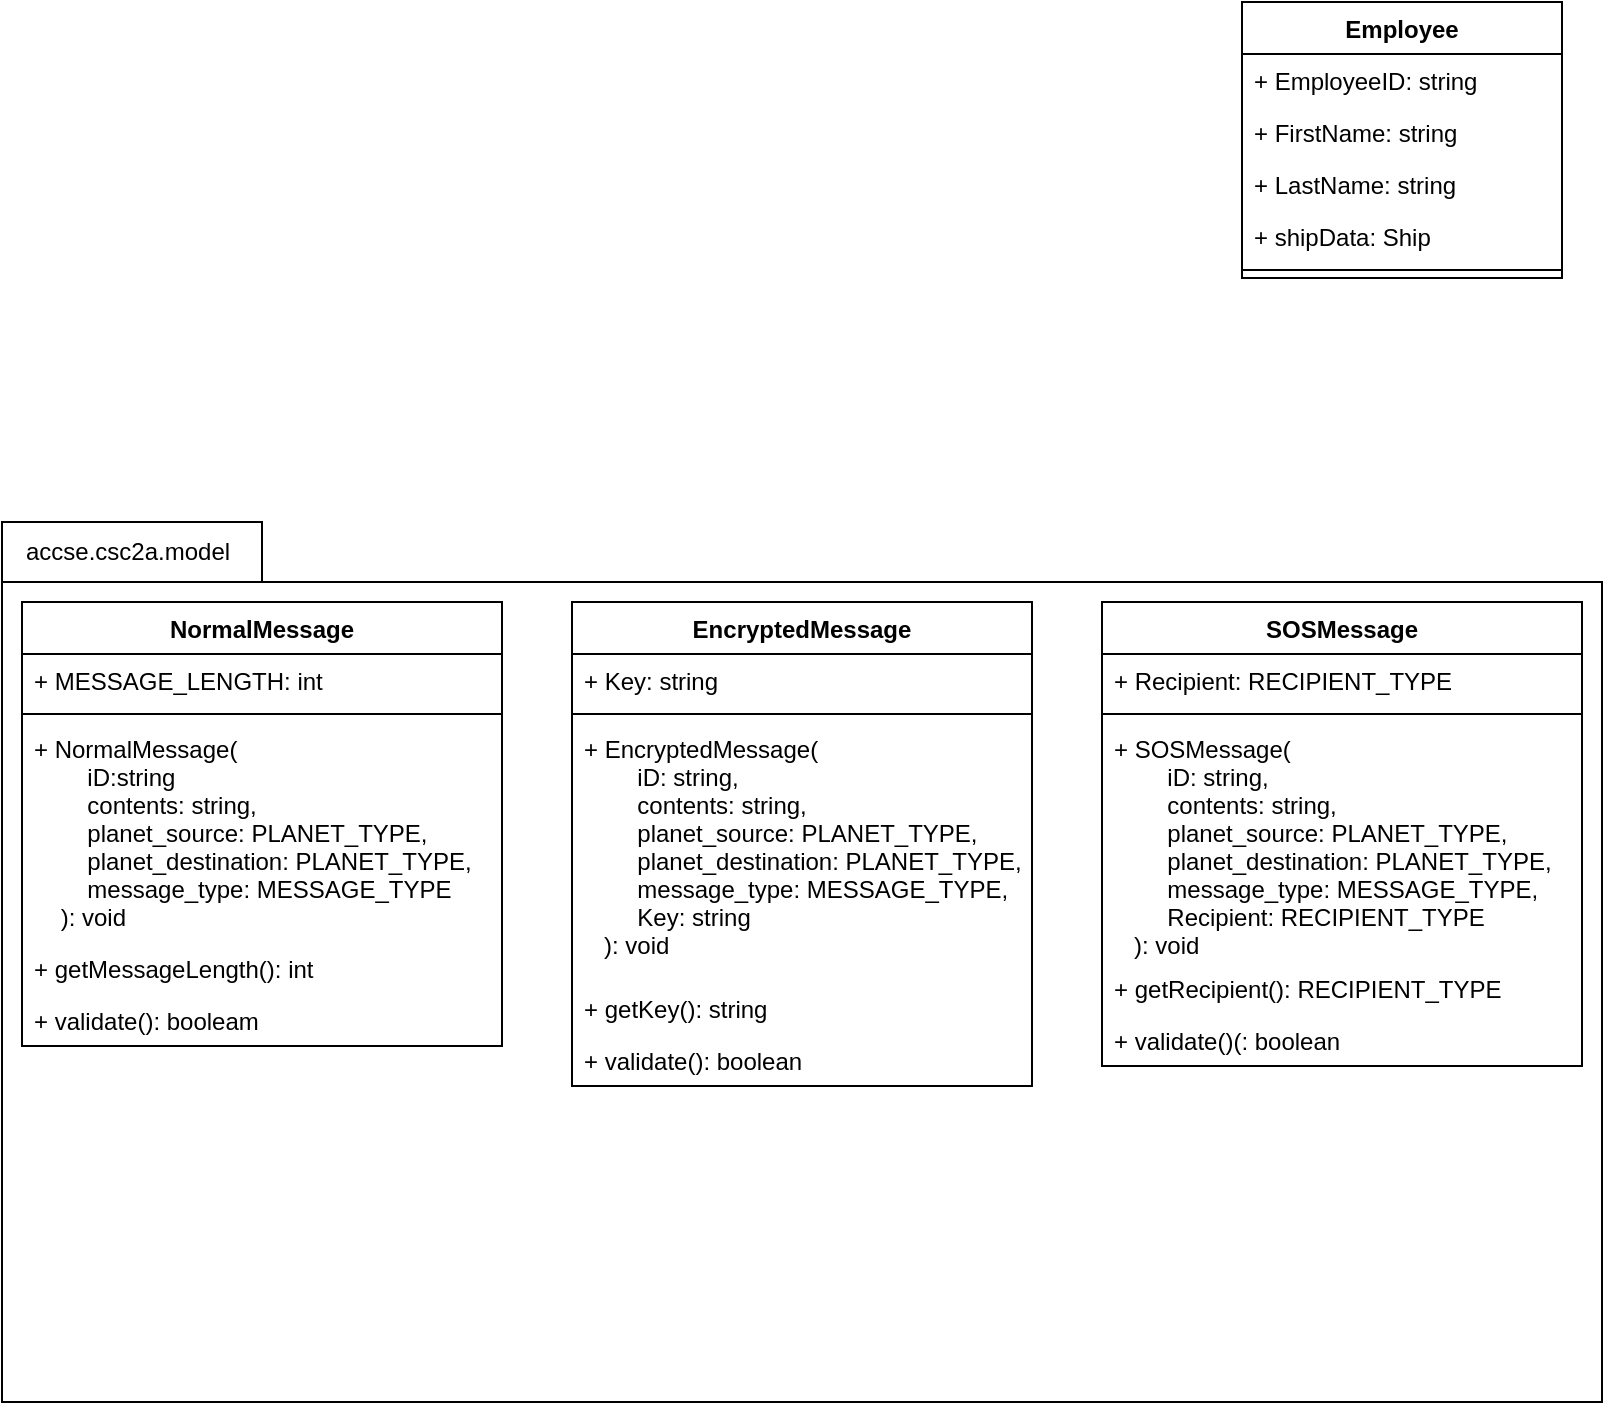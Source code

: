 <mxfile version="20.5.3" type="embed"><diagram id="TbBO6vk4nTLV004NzveU" name="Page-1"><mxGraphModel dx="669" dy="639" grid="1" gridSize="10" guides="1" tooltips="1" connect="1" arrows="1" fold="1" page="1" pageScale="1" pageWidth="850" pageHeight="1100" math="0" shadow="0"><root><mxCell id="0"/><mxCell id="1" parent="0"/><mxCell id="w3hjDTiOp9T9BmGMhdes-1" value="" style="shape=folder;fontStyle=1;spacingTop=10;tabWidth=130;tabHeight=30;tabPosition=left;html=1;" parent="1" vertex="1"><mxGeometry x="40" y="360" width="800" height="440" as="geometry"/></mxCell><mxCell id="w3hjDTiOp9T9BmGMhdes-2" value="SOSMessage" style="swimlane;fontStyle=1;align=center;verticalAlign=top;childLayout=stackLayout;horizontal=1;startSize=26;horizontalStack=0;resizeParent=1;resizeParentMax=0;resizeLast=0;collapsible=1;marginBottom=0;" parent="1" vertex="1"><mxGeometry x="590" y="400" width="240" height="232" as="geometry"/></mxCell><mxCell id="w3hjDTiOp9T9BmGMhdes-3" value="+ Recipient: RECIPIENT_TYPE" style="text;strokeColor=none;fillColor=none;align=left;verticalAlign=top;spacingLeft=4;spacingRight=4;overflow=hidden;rotatable=0;points=[[0,0.5],[1,0.5]];portConstraint=eastwest;" parent="w3hjDTiOp9T9BmGMhdes-2" vertex="1"><mxGeometry y="26" width="240" height="26" as="geometry"/></mxCell><mxCell id="w3hjDTiOp9T9BmGMhdes-4" value="" style="line;strokeWidth=1;fillColor=none;align=left;verticalAlign=middle;spacingTop=-1;spacingLeft=3;spacingRight=3;rotatable=0;labelPosition=right;points=[];portConstraint=eastwest;" parent="w3hjDTiOp9T9BmGMhdes-2" vertex="1"><mxGeometry y="52" width="240" height="8" as="geometry"/></mxCell><mxCell id="24" value="+ SOSMessage(&#10;        iD: string,&#10;        contents: string,&#10;        planet_source: PLANET_TYPE,&#10;        planet_destination: PLANET_TYPE,&#10;        message_type: MESSAGE_TYPE,&#10;        Recipient: RECIPIENT_TYPE&#10;   ): void" style="text;strokeColor=none;fillColor=none;align=left;verticalAlign=top;spacingLeft=4;spacingRight=4;overflow=hidden;rotatable=0;points=[[0,0.5],[1,0.5]];portConstraint=eastwest;" parent="w3hjDTiOp9T9BmGMhdes-2" vertex="1"><mxGeometry y="60" width="240" height="120" as="geometry"/></mxCell><mxCell id="25" value="+ getRecipient(): RECIPIENT_TYPE" style="text;strokeColor=none;fillColor=none;align=left;verticalAlign=top;spacingLeft=4;spacingRight=4;overflow=hidden;rotatable=0;points=[[0,0.5],[1,0.5]];portConstraint=eastwest;" vertex="1" parent="w3hjDTiOp9T9BmGMhdes-2"><mxGeometry y="180" width="240" height="26" as="geometry"/></mxCell><mxCell id="26" value="+ validate()(: boolean" style="text;strokeColor=none;fillColor=none;align=left;verticalAlign=top;spacingLeft=4;spacingRight=4;overflow=hidden;rotatable=0;points=[[0,0.5],[1,0.5]];portConstraint=eastwest;" vertex="1" parent="w3hjDTiOp9T9BmGMhdes-2"><mxGeometry y="206" width="240" height="26" as="geometry"/></mxCell><mxCell id="w3hjDTiOp9T9BmGMhdes-6" value="EncryptedMessage" style="swimlane;fontStyle=1;align=center;verticalAlign=top;childLayout=stackLayout;horizontal=1;startSize=26;horizontalStack=0;resizeParent=1;resizeParentMax=0;resizeLast=0;collapsible=1;marginBottom=0;" parent="1" vertex="1"><mxGeometry x="325" y="400" width="230" height="242" as="geometry"/></mxCell><mxCell id="w3hjDTiOp9T9BmGMhdes-7" value="+ Key: string" style="text;strokeColor=none;fillColor=none;align=left;verticalAlign=top;spacingLeft=4;spacingRight=4;overflow=hidden;rotatable=0;points=[[0,0.5],[1,0.5]];portConstraint=eastwest;" parent="w3hjDTiOp9T9BmGMhdes-6" vertex="1"><mxGeometry y="26" width="230" height="26" as="geometry"/></mxCell><mxCell id="w3hjDTiOp9T9BmGMhdes-8" value="" style="line;strokeWidth=1;fillColor=none;align=left;verticalAlign=middle;spacingTop=-1;spacingLeft=3;spacingRight=3;rotatable=0;labelPosition=right;points=[];portConstraint=eastwest;" parent="w3hjDTiOp9T9BmGMhdes-6" vertex="1"><mxGeometry y="52" width="230" height="8" as="geometry"/></mxCell><mxCell id="w3hjDTiOp9T9BmGMhdes-9" value="+ EncryptedMessage(&#10;        iD: string,&#10;        contents: string,&#10;        planet_source: PLANET_TYPE,&#10;        planet_destination: PLANET_TYPE,&#10;        message_type: MESSAGE_TYPE,&#10;        Key: string&#10;   ): void" style="text;strokeColor=none;fillColor=none;align=left;verticalAlign=top;spacingLeft=4;spacingRight=4;overflow=hidden;rotatable=0;points=[[0,0.5],[1,0.5]];portConstraint=eastwest;" parent="w3hjDTiOp9T9BmGMhdes-6" vertex="1"><mxGeometry y="60" width="230" height="130" as="geometry"/></mxCell><mxCell id="22" value="+ getKey(): string" style="text;strokeColor=none;fillColor=none;align=left;verticalAlign=top;spacingLeft=4;spacingRight=4;overflow=hidden;rotatable=0;points=[[0,0.5],[1,0.5]];portConstraint=eastwest;" parent="w3hjDTiOp9T9BmGMhdes-6" vertex="1"><mxGeometry y="190" width="230" height="26" as="geometry"/></mxCell><mxCell id="23" value="+ validate(): boolean" style="text;strokeColor=none;fillColor=none;align=left;verticalAlign=top;spacingLeft=4;spacingRight=4;overflow=hidden;rotatable=0;points=[[0,0.5],[1,0.5]];portConstraint=eastwest;" parent="w3hjDTiOp9T9BmGMhdes-6" vertex="1"><mxGeometry y="216" width="230" height="26" as="geometry"/></mxCell><mxCell id="w3hjDTiOp9T9BmGMhdes-10" value="NormalMessage" style="swimlane;fontStyle=1;align=center;verticalAlign=top;childLayout=stackLayout;horizontal=1;startSize=26;horizontalStack=0;resizeParent=1;resizeParentMax=0;resizeLast=0;collapsible=1;marginBottom=0;" parent="1" vertex="1"><mxGeometry x="50" y="400" width="240" height="222" as="geometry"/></mxCell><mxCell id="w3hjDTiOp9T9BmGMhdes-11" value="+ MESSAGE_LENGTH: int" style="text;strokeColor=none;fillColor=none;align=left;verticalAlign=top;spacingLeft=4;spacingRight=4;overflow=hidden;rotatable=0;points=[[0,0.5],[1,0.5]];portConstraint=eastwest;" parent="w3hjDTiOp9T9BmGMhdes-10" vertex="1"><mxGeometry y="26" width="240" height="26" as="geometry"/></mxCell><mxCell id="w3hjDTiOp9T9BmGMhdes-12" value="" style="line;strokeWidth=1;fillColor=none;align=left;verticalAlign=middle;spacingTop=-1;spacingLeft=3;spacingRight=3;rotatable=0;labelPosition=right;points=[];portConstraint=eastwest;" parent="w3hjDTiOp9T9BmGMhdes-10" vertex="1"><mxGeometry y="52" width="240" height="8" as="geometry"/></mxCell><mxCell id="20" value="+ NormalMessage(&#10;        iD:string&#10;        contents: string,&#10;        planet_source: PLANET_TYPE,&#10;        planet_destination: PLANET_TYPE,&#10;        message_type: MESSAGE_TYPE&#10;    ): void" style="text;strokeColor=none;fillColor=none;align=left;verticalAlign=top;spacingLeft=4;spacingRight=4;overflow=hidden;rotatable=0;points=[[0,0.5],[1,0.5]];portConstraint=eastwest;" parent="w3hjDTiOp9T9BmGMhdes-10" vertex="1"><mxGeometry y="60" width="240" height="110" as="geometry"/></mxCell><mxCell id="19" value="+ getMessageLength(): int" style="text;strokeColor=none;fillColor=none;align=left;verticalAlign=top;spacingLeft=4;spacingRight=4;overflow=hidden;rotatable=0;points=[[0,0.5],[1,0.5]];portConstraint=eastwest;" parent="w3hjDTiOp9T9BmGMhdes-10" vertex="1"><mxGeometry y="170" width="240" height="26" as="geometry"/></mxCell><mxCell id="21" value="+ validate(): booleam" style="text;strokeColor=none;fillColor=none;align=left;verticalAlign=top;spacingLeft=4;spacingRight=4;overflow=hidden;rotatable=0;points=[[0,0.5],[1,0.5]];portConstraint=eastwest;" parent="w3hjDTiOp9T9BmGMhdes-10" vertex="1"><mxGeometry y="196" width="240" height="26" as="geometry"/></mxCell><mxCell id="w3hjDTiOp9T9BmGMhdes-14" value="Employee" style="swimlane;fontStyle=1;align=center;verticalAlign=top;childLayout=stackLayout;horizontal=1;startSize=26;horizontalStack=0;resizeParent=1;resizeParentMax=0;resizeLast=0;collapsible=1;marginBottom=0;" parent="1" vertex="1"><mxGeometry x="660" y="100" width="160" height="138" as="geometry"/></mxCell><mxCell id="w3hjDTiOp9T9BmGMhdes-15" value="+ EmployeeID: string" style="text;strokeColor=none;fillColor=none;align=left;verticalAlign=top;spacingLeft=4;spacingRight=4;overflow=hidden;rotatable=0;points=[[0,0.5],[1,0.5]];portConstraint=eastwest;" parent="w3hjDTiOp9T9BmGMhdes-14" vertex="1"><mxGeometry y="26" width="160" height="26" as="geometry"/></mxCell><mxCell id="w3hjDTiOp9T9BmGMhdes-20" value="+ FirstName: string" style="text;strokeColor=none;fillColor=none;align=left;verticalAlign=top;spacingLeft=4;spacingRight=4;overflow=hidden;rotatable=0;points=[[0,0.5],[1,0.5]];portConstraint=eastwest;" parent="w3hjDTiOp9T9BmGMhdes-14" vertex="1"><mxGeometry y="52" width="160" height="26" as="geometry"/></mxCell><mxCell id="w3hjDTiOp9T9BmGMhdes-18" value="+ LastName: string" style="text;strokeColor=none;fillColor=none;align=left;verticalAlign=top;spacingLeft=4;spacingRight=4;overflow=hidden;rotatable=0;points=[[0,0.5],[1,0.5]];portConstraint=eastwest;" parent="w3hjDTiOp9T9BmGMhdes-14" vertex="1"><mxGeometry y="78" width="160" height="26" as="geometry"/></mxCell><mxCell id="w3hjDTiOp9T9BmGMhdes-19" value="+ shipData: Ship" style="text;strokeColor=none;fillColor=none;align=left;verticalAlign=top;spacingLeft=4;spacingRight=4;overflow=hidden;rotatable=0;points=[[0,0.5],[1,0.5]];portConstraint=eastwest;" parent="w3hjDTiOp9T9BmGMhdes-14" vertex="1"><mxGeometry y="104" width="160" height="26" as="geometry"/></mxCell><mxCell id="w3hjDTiOp9T9BmGMhdes-16" value="" style="line;strokeWidth=1;fillColor=none;align=left;verticalAlign=middle;spacingTop=-1;spacingLeft=3;spacingRight=3;rotatable=0;labelPosition=right;points=[];portConstraint=eastwest;" parent="w3hjDTiOp9T9BmGMhdes-14" vertex="1"><mxGeometry y="130" width="160" height="8" as="geometry"/></mxCell><mxCell id="2" value="accse.csc2a.model" style="text;html=1;strokeColor=none;fillColor=none;align=left;verticalAlign=middle;whiteSpace=wrap;rounded=0;" parent="1" vertex="1"><mxGeometry x="50" y="360" width="70" height="30" as="geometry"/></mxCell></root></mxGraphModel></diagram></mxfile>
